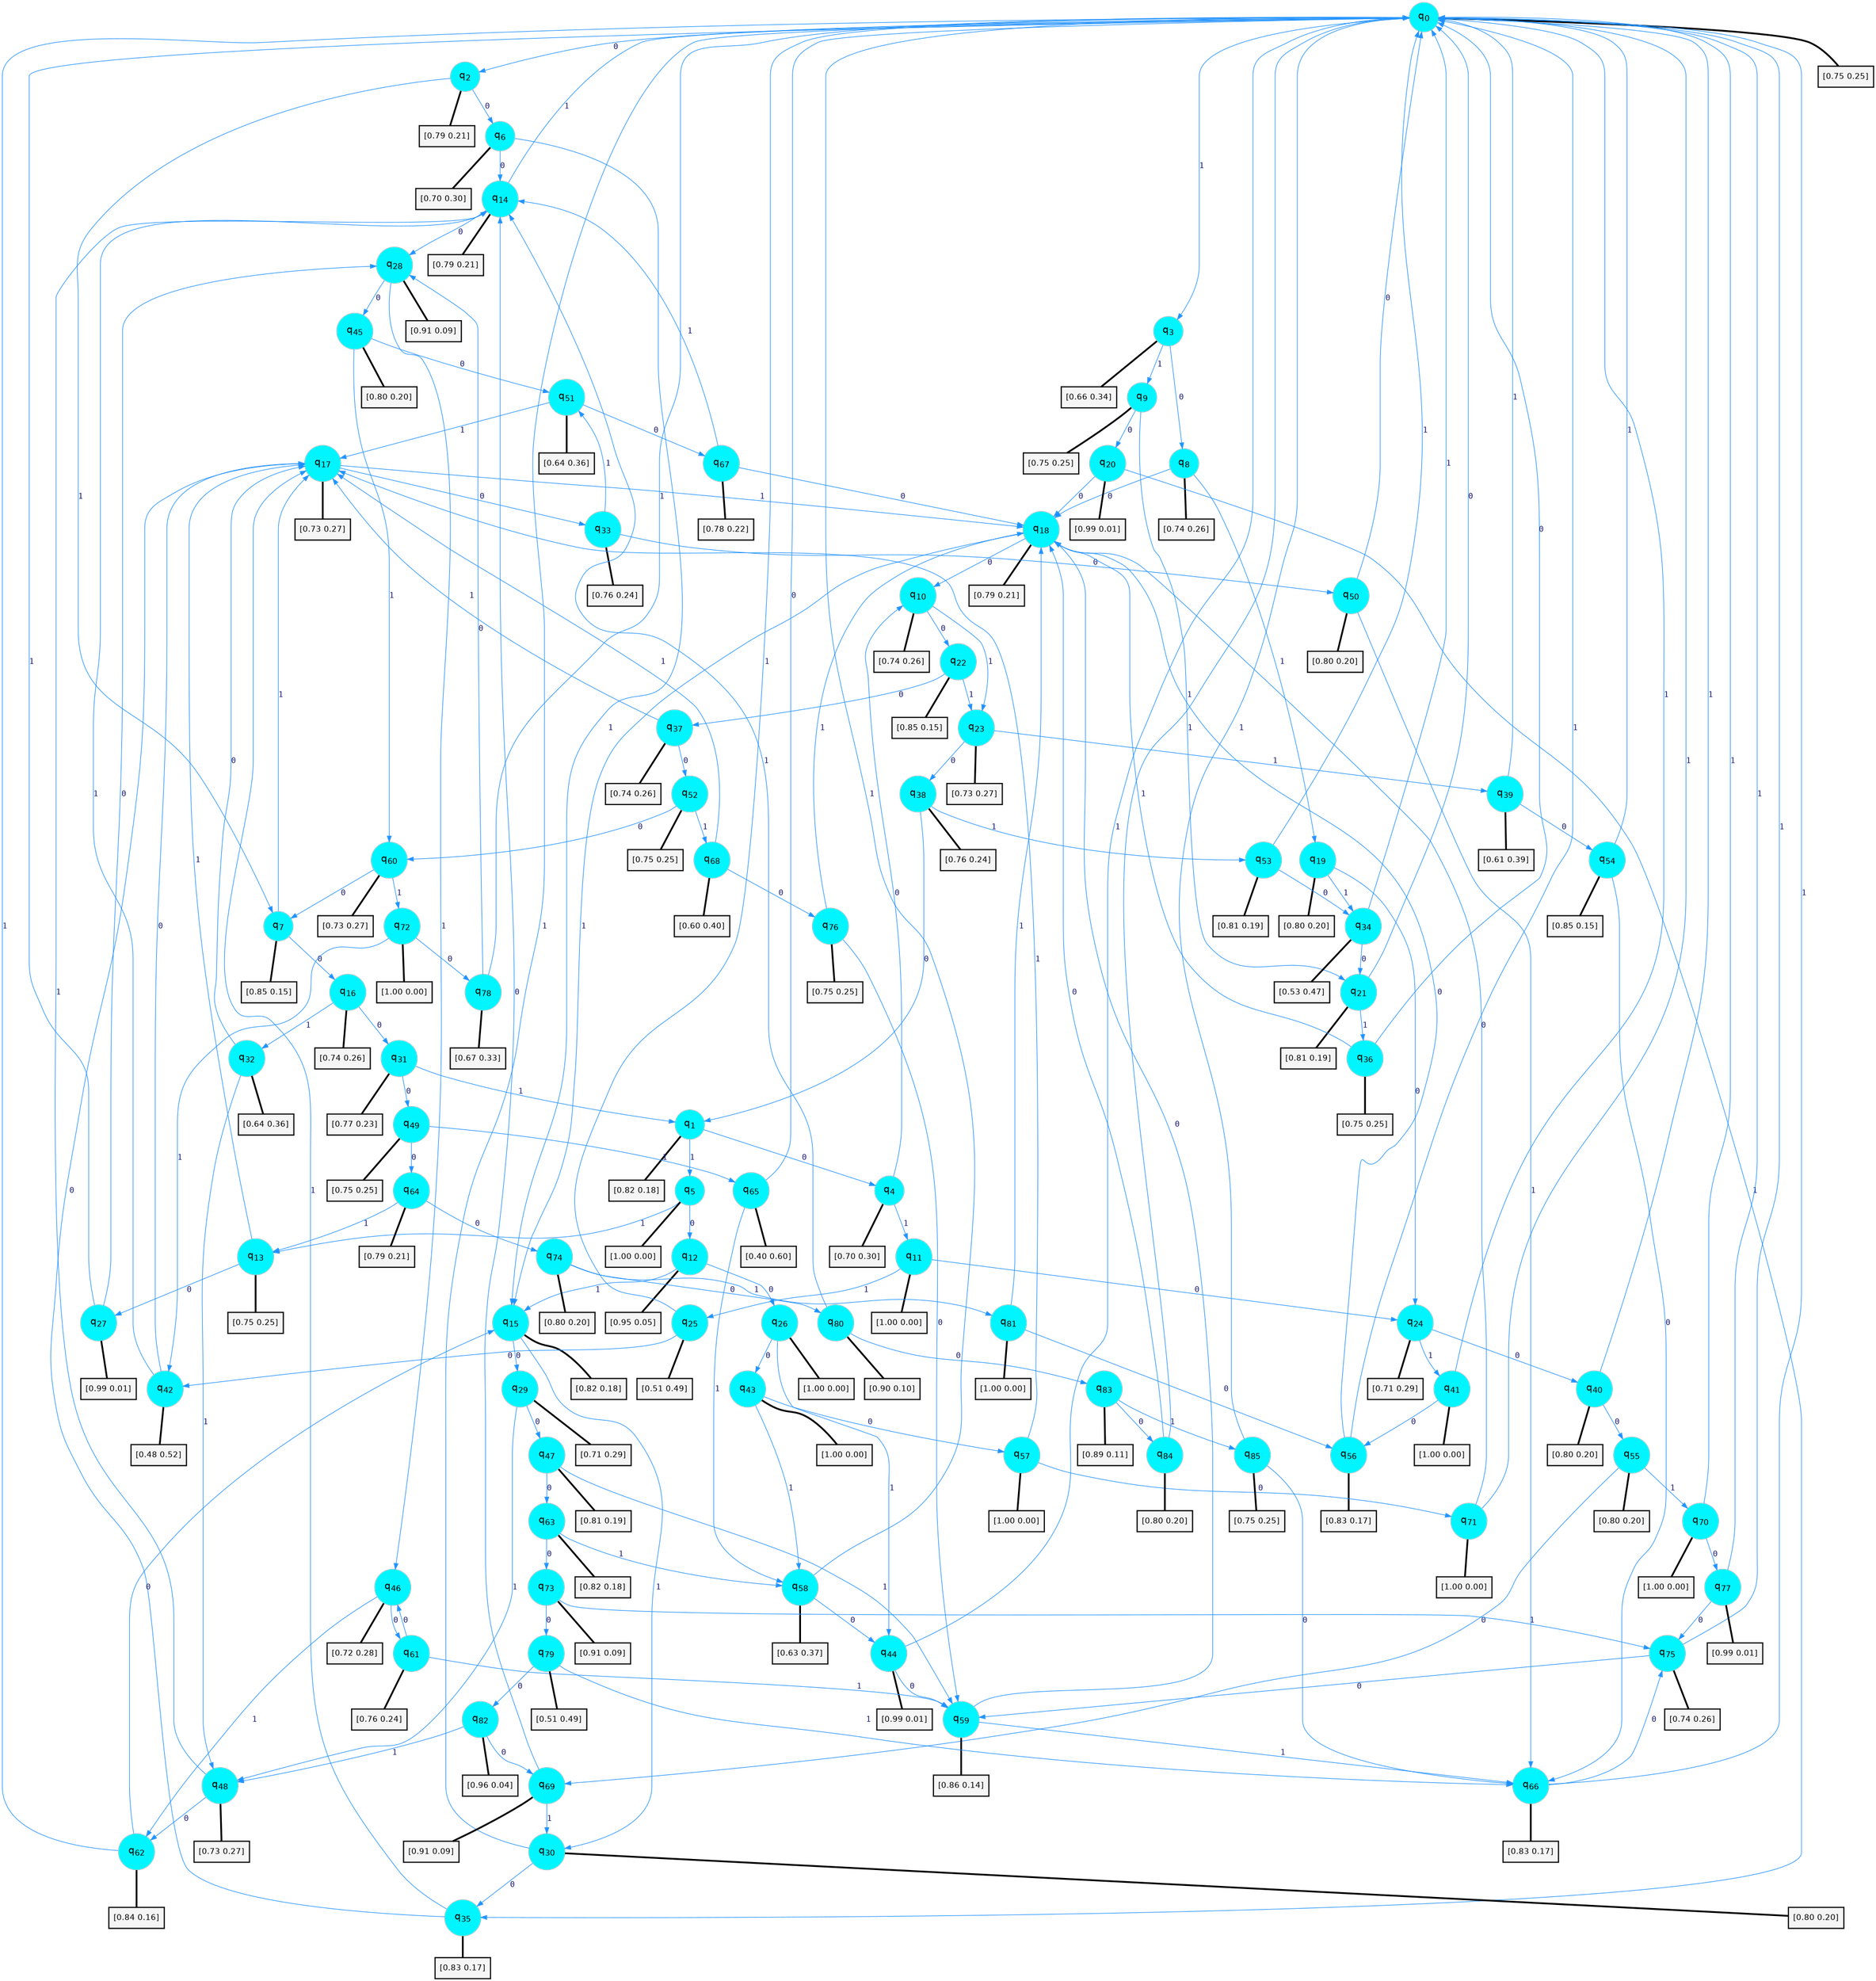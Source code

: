 digraph G {
graph [
bgcolor=transparent, dpi=300, rankdir=TD, size="40,25"];
node [
color=gray, fillcolor=turquoise1, fontcolor=black, fontname=Helvetica, fontsize=16, fontweight=bold, shape=circle, style=filled];
edge [
arrowsize=1, color=dodgerblue1, fontcolor=midnightblue, fontname=courier, fontweight=bold, penwidth=1, style=solid, weight=20];
0[label=<q<SUB>0</SUB>>];
1[label=<q<SUB>1</SUB>>];
2[label=<q<SUB>2</SUB>>];
3[label=<q<SUB>3</SUB>>];
4[label=<q<SUB>4</SUB>>];
5[label=<q<SUB>5</SUB>>];
6[label=<q<SUB>6</SUB>>];
7[label=<q<SUB>7</SUB>>];
8[label=<q<SUB>8</SUB>>];
9[label=<q<SUB>9</SUB>>];
10[label=<q<SUB>10</SUB>>];
11[label=<q<SUB>11</SUB>>];
12[label=<q<SUB>12</SUB>>];
13[label=<q<SUB>13</SUB>>];
14[label=<q<SUB>14</SUB>>];
15[label=<q<SUB>15</SUB>>];
16[label=<q<SUB>16</SUB>>];
17[label=<q<SUB>17</SUB>>];
18[label=<q<SUB>18</SUB>>];
19[label=<q<SUB>19</SUB>>];
20[label=<q<SUB>20</SUB>>];
21[label=<q<SUB>21</SUB>>];
22[label=<q<SUB>22</SUB>>];
23[label=<q<SUB>23</SUB>>];
24[label=<q<SUB>24</SUB>>];
25[label=<q<SUB>25</SUB>>];
26[label=<q<SUB>26</SUB>>];
27[label=<q<SUB>27</SUB>>];
28[label=<q<SUB>28</SUB>>];
29[label=<q<SUB>29</SUB>>];
30[label=<q<SUB>30</SUB>>];
31[label=<q<SUB>31</SUB>>];
32[label=<q<SUB>32</SUB>>];
33[label=<q<SUB>33</SUB>>];
34[label=<q<SUB>34</SUB>>];
35[label=<q<SUB>35</SUB>>];
36[label=<q<SUB>36</SUB>>];
37[label=<q<SUB>37</SUB>>];
38[label=<q<SUB>38</SUB>>];
39[label=<q<SUB>39</SUB>>];
40[label=<q<SUB>40</SUB>>];
41[label=<q<SUB>41</SUB>>];
42[label=<q<SUB>42</SUB>>];
43[label=<q<SUB>43</SUB>>];
44[label=<q<SUB>44</SUB>>];
45[label=<q<SUB>45</SUB>>];
46[label=<q<SUB>46</SUB>>];
47[label=<q<SUB>47</SUB>>];
48[label=<q<SUB>48</SUB>>];
49[label=<q<SUB>49</SUB>>];
50[label=<q<SUB>50</SUB>>];
51[label=<q<SUB>51</SUB>>];
52[label=<q<SUB>52</SUB>>];
53[label=<q<SUB>53</SUB>>];
54[label=<q<SUB>54</SUB>>];
55[label=<q<SUB>55</SUB>>];
56[label=<q<SUB>56</SUB>>];
57[label=<q<SUB>57</SUB>>];
58[label=<q<SUB>58</SUB>>];
59[label=<q<SUB>59</SUB>>];
60[label=<q<SUB>60</SUB>>];
61[label=<q<SUB>61</SUB>>];
62[label=<q<SUB>62</SUB>>];
63[label=<q<SUB>63</SUB>>];
64[label=<q<SUB>64</SUB>>];
65[label=<q<SUB>65</SUB>>];
66[label=<q<SUB>66</SUB>>];
67[label=<q<SUB>67</SUB>>];
68[label=<q<SUB>68</SUB>>];
69[label=<q<SUB>69</SUB>>];
70[label=<q<SUB>70</SUB>>];
71[label=<q<SUB>71</SUB>>];
72[label=<q<SUB>72</SUB>>];
73[label=<q<SUB>73</SUB>>];
74[label=<q<SUB>74</SUB>>];
75[label=<q<SUB>75</SUB>>];
76[label=<q<SUB>76</SUB>>];
77[label=<q<SUB>77</SUB>>];
78[label=<q<SUB>78</SUB>>];
79[label=<q<SUB>79</SUB>>];
80[label=<q<SUB>80</SUB>>];
81[label=<q<SUB>81</SUB>>];
82[label=<q<SUB>82</SUB>>];
83[label=<q<SUB>83</SUB>>];
84[label=<q<SUB>84</SUB>>];
85[label=<q<SUB>85</SUB>>];
86[label="[0.75 0.25]", shape=box,fontcolor=black, fontname=Helvetica, fontsize=14, penwidth=2, fillcolor=whitesmoke,color=black];
87[label="[0.82 0.18]", shape=box,fontcolor=black, fontname=Helvetica, fontsize=14, penwidth=2, fillcolor=whitesmoke,color=black];
88[label="[0.79 0.21]", shape=box,fontcolor=black, fontname=Helvetica, fontsize=14, penwidth=2, fillcolor=whitesmoke,color=black];
89[label="[0.66 0.34]", shape=box,fontcolor=black, fontname=Helvetica, fontsize=14, penwidth=2, fillcolor=whitesmoke,color=black];
90[label="[0.70 0.30]", shape=box,fontcolor=black, fontname=Helvetica, fontsize=14, penwidth=2, fillcolor=whitesmoke,color=black];
91[label="[1.00 0.00]", shape=box,fontcolor=black, fontname=Helvetica, fontsize=14, penwidth=2, fillcolor=whitesmoke,color=black];
92[label="[0.70 0.30]", shape=box,fontcolor=black, fontname=Helvetica, fontsize=14, penwidth=2, fillcolor=whitesmoke,color=black];
93[label="[0.85 0.15]", shape=box,fontcolor=black, fontname=Helvetica, fontsize=14, penwidth=2, fillcolor=whitesmoke,color=black];
94[label="[0.74 0.26]", shape=box,fontcolor=black, fontname=Helvetica, fontsize=14, penwidth=2, fillcolor=whitesmoke,color=black];
95[label="[0.75 0.25]", shape=box,fontcolor=black, fontname=Helvetica, fontsize=14, penwidth=2, fillcolor=whitesmoke,color=black];
96[label="[0.74 0.26]", shape=box,fontcolor=black, fontname=Helvetica, fontsize=14, penwidth=2, fillcolor=whitesmoke,color=black];
97[label="[1.00 0.00]", shape=box,fontcolor=black, fontname=Helvetica, fontsize=14, penwidth=2, fillcolor=whitesmoke,color=black];
98[label="[0.95 0.05]", shape=box,fontcolor=black, fontname=Helvetica, fontsize=14, penwidth=2, fillcolor=whitesmoke,color=black];
99[label="[0.75 0.25]", shape=box,fontcolor=black, fontname=Helvetica, fontsize=14, penwidth=2, fillcolor=whitesmoke,color=black];
100[label="[0.79 0.21]", shape=box,fontcolor=black, fontname=Helvetica, fontsize=14, penwidth=2, fillcolor=whitesmoke,color=black];
101[label="[0.82 0.18]", shape=box,fontcolor=black, fontname=Helvetica, fontsize=14, penwidth=2, fillcolor=whitesmoke,color=black];
102[label="[0.74 0.26]", shape=box,fontcolor=black, fontname=Helvetica, fontsize=14, penwidth=2, fillcolor=whitesmoke,color=black];
103[label="[0.73 0.27]", shape=box,fontcolor=black, fontname=Helvetica, fontsize=14, penwidth=2, fillcolor=whitesmoke,color=black];
104[label="[0.79 0.21]", shape=box,fontcolor=black, fontname=Helvetica, fontsize=14, penwidth=2, fillcolor=whitesmoke,color=black];
105[label="[0.80 0.20]", shape=box,fontcolor=black, fontname=Helvetica, fontsize=14, penwidth=2, fillcolor=whitesmoke,color=black];
106[label="[0.99 0.01]", shape=box,fontcolor=black, fontname=Helvetica, fontsize=14, penwidth=2, fillcolor=whitesmoke,color=black];
107[label="[0.81 0.19]", shape=box,fontcolor=black, fontname=Helvetica, fontsize=14, penwidth=2, fillcolor=whitesmoke,color=black];
108[label="[0.85 0.15]", shape=box,fontcolor=black, fontname=Helvetica, fontsize=14, penwidth=2, fillcolor=whitesmoke,color=black];
109[label="[0.73 0.27]", shape=box,fontcolor=black, fontname=Helvetica, fontsize=14, penwidth=2, fillcolor=whitesmoke,color=black];
110[label="[0.71 0.29]", shape=box,fontcolor=black, fontname=Helvetica, fontsize=14, penwidth=2, fillcolor=whitesmoke,color=black];
111[label="[0.51 0.49]", shape=box,fontcolor=black, fontname=Helvetica, fontsize=14, penwidth=2, fillcolor=whitesmoke,color=black];
112[label="[1.00 0.00]", shape=box,fontcolor=black, fontname=Helvetica, fontsize=14, penwidth=2, fillcolor=whitesmoke,color=black];
113[label="[0.99 0.01]", shape=box,fontcolor=black, fontname=Helvetica, fontsize=14, penwidth=2, fillcolor=whitesmoke,color=black];
114[label="[0.91 0.09]", shape=box,fontcolor=black, fontname=Helvetica, fontsize=14, penwidth=2, fillcolor=whitesmoke,color=black];
115[label="[0.71 0.29]", shape=box,fontcolor=black, fontname=Helvetica, fontsize=14, penwidth=2, fillcolor=whitesmoke,color=black];
116[label="[0.80 0.20]", shape=box,fontcolor=black, fontname=Helvetica, fontsize=14, penwidth=2, fillcolor=whitesmoke,color=black];
117[label="[0.77 0.23]", shape=box,fontcolor=black, fontname=Helvetica, fontsize=14, penwidth=2, fillcolor=whitesmoke,color=black];
118[label="[0.64 0.36]", shape=box,fontcolor=black, fontname=Helvetica, fontsize=14, penwidth=2, fillcolor=whitesmoke,color=black];
119[label="[0.76 0.24]", shape=box,fontcolor=black, fontname=Helvetica, fontsize=14, penwidth=2, fillcolor=whitesmoke,color=black];
120[label="[0.53 0.47]", shape=box,fontcolor=black, fontname=Helvetica, fontsize=14, penwidth=2, fillcolor=whitesmoke,color=black];
121[label="[0.83 0.17]", shape=box,fontcolor=black, fontname=Helvetica, fontsize=14, penwidth=2, fillcolor=whitesmoke,color=black];
122[label="[0.75 0.25]", shape=box,fontcolor=black, fontname=Helvetica, fontsize=14, penwidth=2, fillcolor=whitesmoke,color=black];
123[label="[0.74 0.26]", shape=box,fontcolor=black, fontname=Helvetica, fontsize=14, penwidth=2, fillcolor=whitesmoke,color=black];
124[label="[0.76 0.24]", shape=box,fontcolor=black, fontname=Helvetica, fontsize=14, penwidth=2, fillcolor=whitesmoke,color=black];
125[label="[0.61 0.39]", shape=box,fontcolor=black, fontname=Helvetica, fontsize=14, penwidth=2, fillcolor=whitesmoke,color=black];
126[label="[0.80 0.20]", shape=box,fontcolor=black, fontname=Helvetica, fontsize=14, penwidth=2, fillcolor=whitesmoke,color=black];
127[label="[1.00 0.00]", shape=box,fontcolor=black, fontname=Helvetica, fontsize=14, penwidth=2, fillcolor=whitesmoke,color=black];
128[label="[0.48 0.52]", shape=box,fontcolor=black, fontname=Helvetica, fontsize=14, penwidth=2, fillcolor=whitesmoke,color=black];
129[label="[1.00 0.00]", shape=box,fontcolor=black, fontname=Helvetica, fontsize=14, penwidth=2, fillcolor=whitesmoke,color=black];
130[label="[0.99 0.01]", shape=box,fontcolor=black, fontname=Helvetica, fontsize=14, penwidth=2, fillcolor=whitesmoke,color=black];
131[label="[0.80 0.20]", shape=box,fontcolor=black, fontname=Helvetica, fontsize=14, penwidth=2, fillcolor=whitesmoke,color=black];
132[label="[0.72 0.28]", shape=box,fontcolor=black, fontname=Helvetica, fontsize=14, penwidth=2, fillcolor=whitesmoke,color=black];
133[label="[0.81 0.19]", shape=box,fontcolor=black, fontname=Helvetica, fontsize=14, penwidth=2, fillcolor=whitesmoke,color=black];
134[label="[0.73 0.27]", shape=box,fontcolor=black, fontname=Helvetica, fontsize=14, penwidth=2, fillcolor=whitesmoke,color=black];
135[label="[0.75 0.25]", shape=box,fontcolor=black, fontname=Helvetica, fontsize=14, penwidth=2, fillcolor=whitesmoke,color=black];
136[label="[0.80 0.20]", shape=box,fontcolor=black, fontname=Helvetica, fontsize=14, penwidth=2, fillcolor=whitesmoke,color=black];
137[label="[0.64 0.36]", shape=box,fontcolor=black, fontname=Helvetica, fontsize=14, penwidth=2, fillcolor=whitesmoke,color=black];
138[label="[0.75 0.25]", shape=box,fontcolor=black, fontname=Helvetica, fontsize=14, penwidth=2, fillcolor=whitesmoke,color=black];
139[label="[0.81 0.19]", shape=box,fontcolor=black, fontname=Helvetica, fontsize=14, penwidth=2, fillcolor=whitesmoke,color=black];
140[label="[0.85 0.15]", shape=box,fontcolor=black, fontname=Helvetica, fontsize=14, penwidth=2, fillcolor=whitesmoke,color=black];
141[label="[0.80 0.20]", shape=box,fontcolor=black, fontname=Helvetica, fontsize=14, penwidth=2, fillcolor=whitesmoke,color=black];
142[label="[0.83 0.17]", shape=box,fontcolor=black, fontname=Helvetica, fontsize=14, penwidth=2, fillcolor=whitesmoke,color=black];
143[label="[1.00 0.00]", shape=box,fontcolor=black, fontname=Helvetica, fontsize=14, penwidth=2, fillcolor=whitesmoke,color=black];
144[label="[0.63 0.37]", shape=box,fontcolor=black, fontname=Helvetica, fontsize=14, penwidth=2, fillcolor=whitesmoke,color=black];
145[label="[0.86 0.14]", shape=box,fontcolor=black, fontname=Helvetica, fontsize=14, penwidth=2, fillcolor=whitesmoke,color=black];
146[label="[0.73 0.27]", shape=box,fontcolor=black, fontname=Helvetica, fontsize=14, penwidth=2, fillcolor=whitesmoke,color=black];
147[label="[0.76 0.24]", shape=box,fontcolor=black, fontname=Helvetica, fontsize=14, penwidth=2, fillcolor=whitesmoke,color=black];
148[label="[0.84 0.16]", shape=box,fontcolor=black, fontname=Helvetica, fontsize=14, penwidth=2, fillcolor=whitesmoke,color=black];
149[label="[0.82 0.18]", shape=box,fontcolor=black, fontname=Helvetica, fontsize=14, penwidth=2, fillcolor=whitesmoke,color=black];
150[label="[0.79 0.21]", shape=box,fontcolor=black, fontname=Helvetica, fontsize=14, penwidth=2, fillcolor=whitesmoke,color=black];
151[label="[0.40 0.60]", shape=box,fontcolor=black, fontname=Helvetica, fontsize=14, penwidth=2, fillcolor=whitesmoke,color=black];
152[label="[0.83 0.17]", shape=box,fontcolor=black, fontname=Helvetica, fontsize=14, penwidth=2, fillcolor=whitesmoke,color=black];
153[label="[0.78 0.22]", shape=box,fontcolor=black, fontname=Helvetica, fontsize=14, penwidth=2, fillcolor=whitesmoke,color=black];
154[label="[0.60 0.40]", shape=box,fontcolor=black, fontname=Helvetica, fontsize=14, penwidth=2, fillcolor=whitesmoke,color=black];
155[label="[0.91 0.09]", shape=box,fontcolor=black, fontname=Helvetica, fontsize=14, penwidth=2, fillcolor=whitesmoke,color=black];
156[label="[1.00 0.00]", shape=box,fontcolor=black, fontname=Helvetica, fontsize=14, penwidth=2, fillcolor=whitesmoke,color=black];
157[label="[1.00 0.00]", shape=box,fontcolor=black, fontname=Helvetica, fontsize=14, penwidth=2, fillcolor=whitesmoke,color=black];
158[label="[1.00 0.00]", shape=box,fontcolor=black, fontname=Helvetica, fontsize=14, penwidth=2, fillcolor=whitesmoke,color=black];
159[label="[0.91 0.09]", shape=box,fontcolor=black, fontname=Helvetica, fontsize=14, penwidth=2, fillcolor=whitesmoke,color=black];
160[label="[0.80 0.20]", shape=box,fontcolor=black, fontname=Helvetica, fontsize=14, penwidth=2, fillcolor=whitesmoke,color=black];
161[label="[0.74 0.26]", shape=box,fontcolor=black, fontname=Helvetica, fontsize=14, penwidth=2, fillcolor=whitesmoke,color=black];
162[label="[0.75 0.25]", shape=box,fontcolor=black, fontname=Helvetica, fontsize=14, penwidth=2, fillcolor=whitesmoke,color=black];
163[label="[0.99 0.01]", shape=box,fontcolor=black, fontname=Helvetica, fontsize=14, penwidth=2, fillcolor=whitesmoke,color=black];
164[label="[0.67 0.33]", shape=box,fontcolor=black, fontname=Helvetica, fontsize=14, penwidth=2, fillcolor=whitesmoke,color=black];
165[label="[0.51 0.49]", shape=box,fontcolor=black, fontname=Helvetica, fontsize=14, penwidth=2, fillcolor=whitesmoke,color=black];
166[label="[0.90 0.10]", shape=box,fontcolor=black, fontname=Helvetica, fontsize=14, penwidth=2, fillcolor=whitesmoke,color=black];
167[label="[1.00 0.00]", shape=box,fontcolor=black, fontname=Helvetica, fontsize=14, penwidth=2, fillcolor=whitesmoke,color=black];
168[label="[0.96 0.04]", shape=box,fontcolor=black, fontname=Helvetica, fontsize=14, penwidth=2, fillcolor=whitesmoke,color=black];
169[label="[0.89 0.11]", shape=box,fontcolor=black, fontname=Helvetica, fontsize=14, penwidth=2, fillcolor=whitesmoke,color=black];
170[label="[0.80 0.20]", shape=box,fontcolor=black, fontname=Helvetica, fontsize=14, penwidth=2, fillcolor=whitesmoke,color=black];
171[label="[0.75 0.25]", shape=box,fontcolor=black, fontname=Helvetica, fontsize=14, penwidth=2, fillcolor=whitesmoke,color=black];
0->2 [label=0];
0->3 [label=1];
0->86 [arrowhead=none, penwidth=3,color=black];
1->4 [label=0];
1->5 [label=1];
1->87 [arrowhead=none, penwidth=3,color=black];
2->6 [label=0];
2->7 [label=1];
2->88 [arrowhead=none, penwidth=3,color=black];
3->8 [label=0];
3->9 [label=1];
3->89 [arrowhead=none, penwidth=3,color=black];
4->10 [label=0];
4->11 [label=1];
4->90 [arrowhead=none, penwidth=3,color=black];
5->12 [label=0];
5->13 [label=1];
5->91 [arrowhead=none, penwidth=3,color=black];
6->14 [label=0];
6->15 [label=1];
6->92 [arrowhead=none, penwidth=3,color=black];
7->16 [label=0];
7->17 [label=1];
7->93 [arrowhead=none, penwidth=3,color=black];
8->18 [label=0];
8->19 [label=1];
8->94 [arrowhead=none, penwidth=3,color=black];
9->20 [label=0];
9->21 [label=1];
9->95 [arrowhead=none, penwidth=3,color=black];
10->22 [label=0];
10->23 [label=1];
10->96 [arrowhead=none, penwidth=3,color=black];
11->24 [label=0];
11->25 [label=1];
11->97 [arrowhead=none, penwidth=3,color=black];
12->26 [label=0];
12->15 [label=1];
12->98 [arrowhead=none, penwidth=3,color=black];
13->27 [label=0];
13->17 [label=1];
13->99 [arrowhead=none, penwidth=3,color=black];
14->28 [label=0];
14->0 [label=1];
14->100 [arrowhead=none, penwidth=3,color=black];
15->29 [label=0];
15->30 [label=1];
15->101 [arrowhead=none, penwidth=3,color=black];
16->31 [label=0];
16->32 [label=1];
16->102 [arrowhead=none, penwidth=3,color=black];
17->33 [label=0];
17->18 [label=1];
17->103 [arrowhead=none, penwidth=3,color=black];
18->10 [label=0];
18->15 [label=1];
18->104 [arrowhead=none, penwidth=3,color=black];
19->24 [label=0];
19->34 [label=1];
19->105 [arrowhead=none, penwidth=3,color=black];
20->18 [label=0];
20->35 [label=1];
20->106 [arrowhead=none, penwidth=3,color=black];
21->0 [label=0];
21->36 [label=1];
21->107 [arrowhead=none, penwidth=3,color=black];
22->37 [label=0];
22->23 [label=1];
22->108 [arrowhead=none, penwidth=3,color=black];
23->38 [label=0];
23->39 [label=1];
23->109 [arrowhead=none, penwidth=3,color=black];
24->40 [label=0];
24->41 [label=1];
24->110 [arrowhead=none, penwidth=3,color=black];
25->42 [label=0];
25->0 [label=1];
25->111 [arrowhead=none, penwidth=3,color=black];
26->43 [label=0];
26->44 [label=1];
26->112 [arrowhead=none, penwidth=3,color=black];
27->28 [label=0];
27->0 [label=1];
27->113 [arrowhead=none, penwidth=3,color=black];
28->45 [label=0];
28->46 [label=1];
28->114 [arrowhead=none, penwidth=3,color=black];
29->47 [label=0];
29->48 [label=1];
29->115 [arrowhead=none, penwidth=3,color=black];
30->35 [label=0];
30->0 [label=1];
30->116 [arrowhead=none, penwidth=3,color=black];
31->49 [label=0];
31->1 [label=1];
31->117 [arrowhead=none, penwidth=3,color=black];
32->17 [label=0];
32->48 [label=1];
32->118 [arrowhead=none, penwidth=3,color=black];
33->50 [label=0];
33->51 [label=1];
33->119 [arrowhead=none, penwidth=3,color=black];
34->21 [label=0];
34->0 [label=1];
34->120 [arrowhead=none, penwidth=3,color=black];
35->17 [label=0];
35->17 [label=1];
35->121 [arrowhead=none, penwidth=3,color=black];
36->0 [label=0];
36->18 [label=1];
36->122 [arrowhead=none, penwidth=3,color=black];
37->52 [label=0];
37->17 [label=1];
37->123 [arrowhead=none, penwidth=3,color=black];
38->1 [label=0];
38->53 [label=1];
38->124 [arrowhead=none, penwidth=3,color=black];
39->54 [label=0];
39->0 [label=1];
39->125 [arrowhead=none, penwidth=3,color=black];
40->55 [label=0];
40->0 [label=1];
40->126 [arrowhead=none, penwidth=3,color=black];
41->56 [label=0];
41->0 [label=1];
41->127 [arrowhead=none, penwidth=3,color=black];
42->17 [label=0];
42->14 [label=1];
42->128 [arrowhead=none, penwidth=3,color=black];
43->57 [label=0];
43->58 [label=1];
43->129 [arrowhead=none, penwidth=3,color=black];
44->59 [label=0];
44->0 [label=1];
44->130 [arrowhead=none, penwidth=3,color=black];
45->51 [label=0];
45->60 [label=1];
45->131 [arrowhead=none, penwidth=3,color=black];
46->61 [label=0];
46->62 [label=1];
46->132 [arrowhead=none, penwidth=3,color=black];
47->63 [label=0];
47->59 [label=1];
47->133 [arrowhead=none, penwidth=3,color=black];
48->62 [label=0];
48->14 [label=1];
48->134 [arrowhead=none, penwidth=3,color=black];
49->64 [label=0];
49->65 [label=1];
49->135 [arrowhead=none, penwidth=3,color=black];
50->0 [label=0];
50->66 [label=1];
50->136 [arrowhead=none, penwidth=3,color=black];
51->67 [label=0];
51->17 [label=1];
51->137 [arrowhead=none, penwidth=3,color=black];
52->60 [label=0];
52->68 [label=1];
52->138 [arrowhead=none, penwidth=3,color=black];
53->34 [label=0];
53->0 [label=1];
53->139 [arrowhead=none, penwidth=3,color=black];
54->66 [label=0];
54->0 [label=1];
54->140 [arrowhead=none, penwidth=3,color=black];
55->69 [label=0];
55->70 [label=1];
55->141 [arrowhead=none, penwidth=3,color=black];
56->18 [label=0];
56->0 [label=1];
56->142 [arrowhead=none, penwidth=3,color=black];
57->71 [label=0];
57->17 [label=1];
57->143 [arrowhead=none, penwidth=3,color=black];
58->44 [label=0];
58->0 [label=1];
58->144 [arrowhead=none, penwidth=3,color=black];
59->18 [label=0];
59->66 [label=1];
59->145 [arrowhead=none, penwidth=3,color=black];
60->7 [label=0];
60->72 [label=1];
60->146 [arrowhead=none, penwidth=3,color=black];
61->46 [label=0];
61->59 [label=1];
61->147 [arrowhead=none, penwidth=3,color=black];
62->15 [label=0];
62->0 [label=1];
62->148 [arrowhead=none, penwidth=3,color=black];
63->73 [label=0];
63->58 [label=1];
63->149 [arrowhead=none, penwidth=3,color=black];
64->74 [label=0];
64->13 [label=1];
64->150 [arrowhead=none, penwidth=3,color=black];
65->0 [label=0];
65->58 [label=1];
65->151 [arrowhead=none, penwidth=3,color=black];
66->75 [label=0];
66->0 [label=1];
66->152 [arrowhead=none, penwidth=3,color=black];
67->18 [label=0];
67->14 [label=1];
67->153 [arrowhead=none, penwidth=3,color=black];
68->76 [label=0];
68->17 [label=1];
68->154 [arrowhead=none, penwidth=3,color=black];
69->14 [label=0];
69->30 [label=1];
69->155 [arrowhead=none, penwidth=3,color=black];
70->77 [label=0];
70->0 [label=1];
70->156 [arrowhead=none, penwidth=3,color=black];
71->18 [label=0];
71->0 [label=1];
71->157 [arrowhead=none, penwidth=3,color=black];
72->78 [label=0];
72->42 [label=1];
72->158 [arrowhead=none, penwidth=3,color=black];
73->79 [label=0];
73->75 [label=1];
73->159 [arrowhead=none, penwidth=3,color=black];
74->80 [label=0];
74->81 [label=1];
74->160 [arrowhead=none, penwidth=3,color=black];
75->59 [label=0];
75->0 [label=1];
75->161 [arrowhead=none, penwidth=3,color=black];
76->59 [label=0];
76->18 [label=1];
76->162 [arrowhead=none, penwidth=3,color=black];
77->75 [label=0];
77->0 [label=1];
77->163 [arrowhead=none, penwidth=3,color=black];
78->28 [label=0];
78->0 [label=1];
78->164 [arrowhead=none, penwidth=3,color=black];
79->82 [label=0];
79->66 [label=1];
79->165 [arrowhead=none, penwidth=3,color=black];
80->83 [label=0];
80->14 [label=1];
80->166 [arrowhead=none, penwidth=3,color=black];
81->56 [label=0];
81->18 [label=1];
81->167 [arrowhead=none, penwidth=3,color=black];
82->69 [label=0];
82->48 [label=1];
82->168 [arrowhead=none, penwidth=3,color=black];
83->84 [label=0];
83->85 [label=1];
83->169 [arrowhead=none, penwidth=3,color=black];
84->18 [label=0];
84->0 [label=1];
84->170 [arrowhead=none, penwidth=3,color=black];
85->66 [label=0];
85->0 [label=1];
85->171 [arrowhead=none, penwidth=3,color=black];
}

